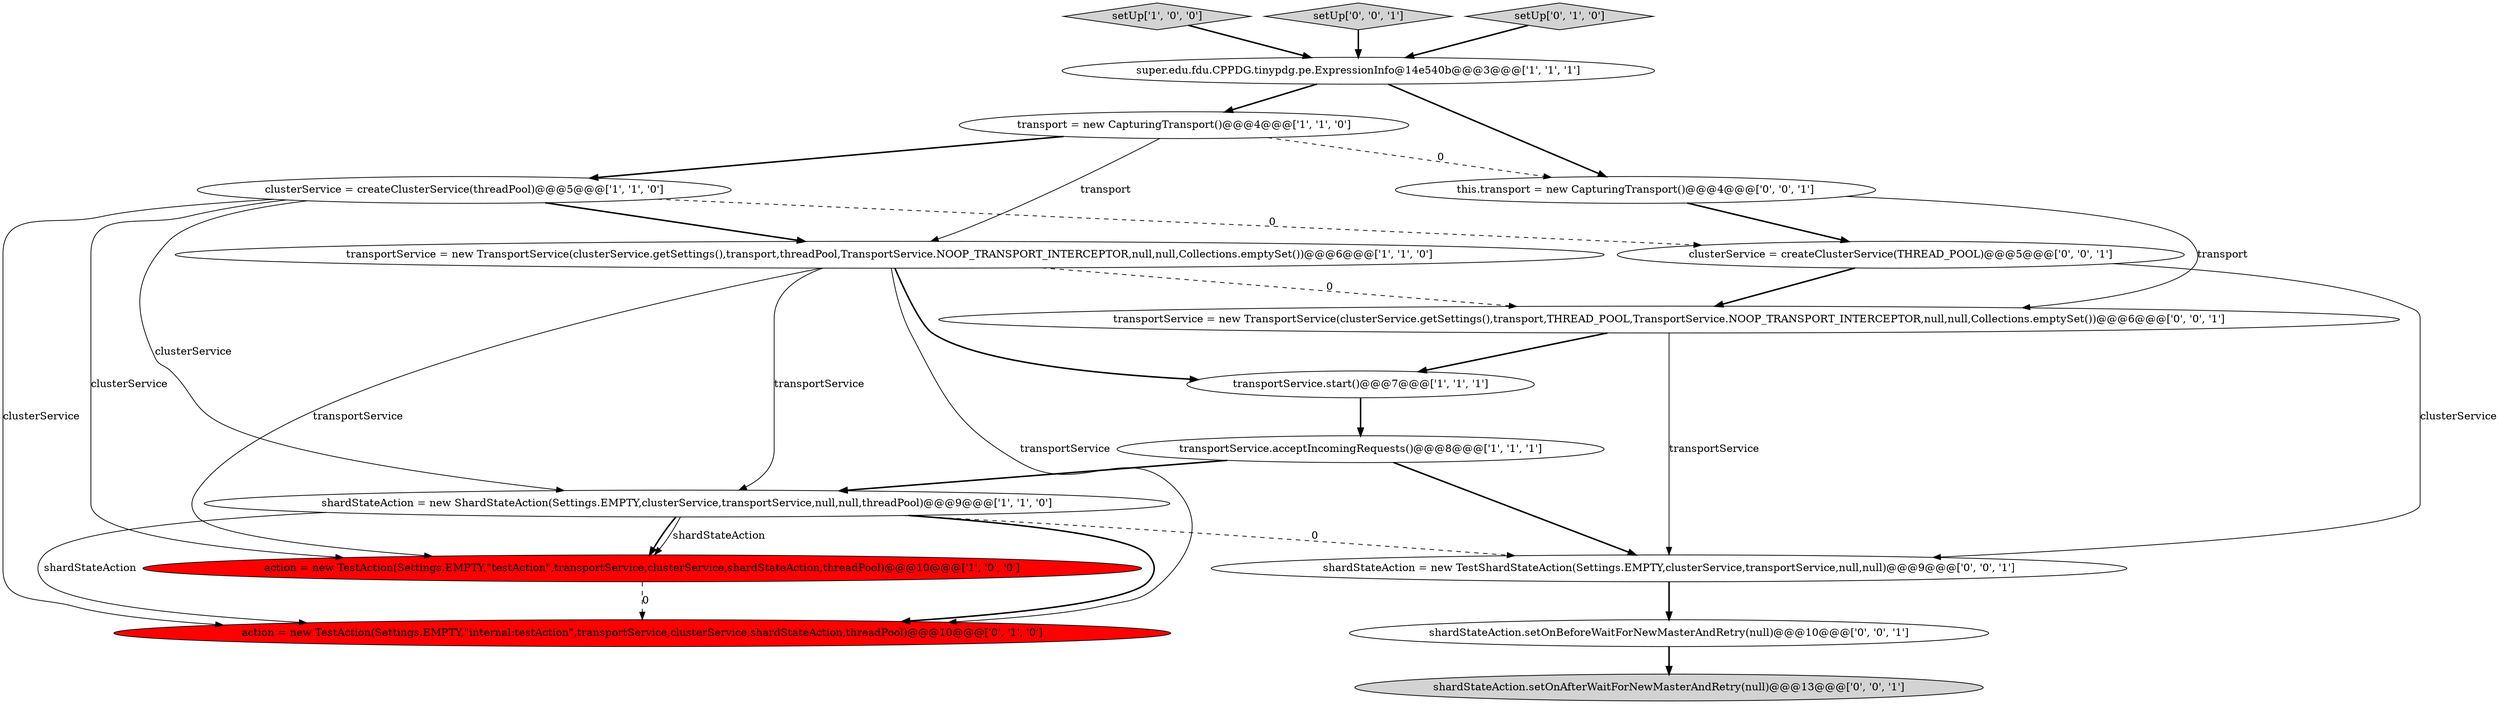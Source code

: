 digraph {
0 [style = filled, label = "transport = new CapturingTransport()@@@4@@@['1', '1', '0']", fillcolor = white, shape = ellipse image = "AAA0AAABBB1BBB"];
12 [style = filled, label = "shardStateAction = new TestShardStateAction(Settings.EMPTY,clusterService,transportService,null,null)@@@9@@@['0', '0', '1']", fillcolor = white, shape = ellipse image = "AAA0AAABBB3BBB"];
4 [style = filled, label = "setUp['1', '0', '0']", fillcolor = lightgray, shape = diamond image = "AAA0AAABBB1BBB"];
16 [style = filled, label = "setUp['0', '0', '1']", fillcolor = lightgray, shape = diamond image = "AAA0AAABBB3BBB"];
13 [style = filled, label = "shardStateAction.setOnAfterWaitForNewMasterAndRetry(null)@@@13@@@['0', '0', '1']", fillcolor = lightgray, shape = ellipse image = "AAA0AAABBB3BBB"];
9 [style = filled, label = "action = new TestAction(Settings.EMPTY,\"internal:testAction\",transportService,clusterService,shardStateAction,threadPool)@@@10@@@['0', '1', '0']", fillcolor = red, shape = ellipse image = "AAA1AAABBB2BBB"];
3 [style = filled, label = "super.edu.fdu.CPPDG.tinypdg.pe.ExpressionInfo@14e540b@@@3@@@['1', '1', '1']", fillcolor = white, shape = ellipse image = "AAA0AAABBB1BBB"];
11 [style = filled, label = "transportService = new TransportService(clusterService.getSettings(),transport,THREAD_POOL,TransportService.NOOP_TRANSPORT_INTERCEPTOR,null,null,Collections.emptySet())@@@6@@@['0', '0', '1']", fillcolor = white, shape = ellipse image = "AAA0AAABBB3BBB"];
10 [style = filled, label = "setUp['0', '1', '0']", fillcolor = lightgray, shape = diamond image = "AAA0AAABBB2BBB"];
8 [style = filled, label = "transportService.start()@@@7@@@['1', '1', '1']", fillcolor = white, shape = ellipse image = "AAA0AAABBB1BBB"];
14 [style = filled, label = "clusterService = createClusterService(THREAD_POOL)@@@5@@@['0', '0', '1']", fillcolor = white, shape = ellipse image = "AAA0AAABBB3BBB"];
7 [style = filled, label = "transportService.acceptIncomingRequests()@@@8@@@['1', '1', '1']", fillcolor = white, shape = ellipse image = "AAA0AAABBB1BBB"];
15 [style = filled, label = "this.transport = new CapturingTransport()@@@4@@@['0', '0', '1']", fillcolor = white, shape = ellipse image = "AAA0AAABBB3BBB"];
1 [style = filled, label = "clusterService = createClusterService(threadPool)@@@5@@@['1', '1', '0']", fillcolor = white, shape = ellipse image = "AAA0AAABBB1BBB"];
6 [style = filled, label = "action = new TestAction(Settings.EMPTY,\"testAction\",transportService,clusterService,shardStateAction,threadPool)@@@10@@@['1', '0', '0']", fillcolor = red, shape = ellipse image = "AAA1AAABBB1BBB"];
17 [style = filled, label = "shardStateAction.setOnBeforeWaitForNewMasterAndRetry(null)@@@10@@@['0', '0', '1']", fillcolor = white, shape = ellipse image = "AAA0AAABBB3BBB"];
5 [style = filled, label = "transportService = new TransportService(clusterService.getSettings(),transport,threadPool,TransportService.NOOP_TRANSPORT_INTERCEPTOR,null,null,Collections.emptySet())@@@6@@@['1', '1', '0']", fillcolor = white, shape = ellipse image = "AAA0AAABBB1BBB"];
2 [style = filled, label = "shardStateAction = new ShardStateAction(Settings.EMPTY,clusterService,transportService,null,null,threadPool)@@@9@@@['1', '1', '0']", fillcolor = white, shape = ellipse image = "AAA0AAABBB1BBB"];
1->5 [style = bold, label=""];
16->3 [style = bold, label=""];
5->8 [style = bold, label=""];
4->3 [style = bold, label=""];
15->14 [style = bold, label=""];
1->14 [style = dashed, label="0"];
7->12 [style = bold, label=""];
1->2 [style = solid, label="clusterService"];
2->6 [style = bold, label=""];
1->6 [style = solid, label="clusterService"];
12->17 [style = bold, label=""];
6->9 [style = dashed, label="0"];
1->9 [style = solid, label="clusterService"];
11->12 [style = solid, label="transportService"];
0->15 [style = dashed, label="0"];
10->3 [style = bold, label=""];
3->15 [style = bold, label=""];
2->9 [style = solid, label="shardStateAction"];
2->9 [style = bold, label=""];
5->2 [style = solid, label="transportService"];
3->0 [style = bold, label=""];
8->7 [style = bold, label=""];
0->5 [style = solid, label="transport"];
2->12 [style = dashed, label="0"];
2->6 [style = solid, label="shardStateAction"];
15->11 [style = solid, label="transport"];
5->11 [style = dashed, label="0"];
7->2 [style = bold, label=""];
0->1 [style = bold, label=""];
5->6 [style = solid, label="transportService"];
11->8 [style = bold, label=""];
17->13 [style = bold, label=""];
5->9 [style = solid, label="transportService"];
14->11 [style = bold, label=""];
14->12 [style = solid, label="clusterService"];
}
